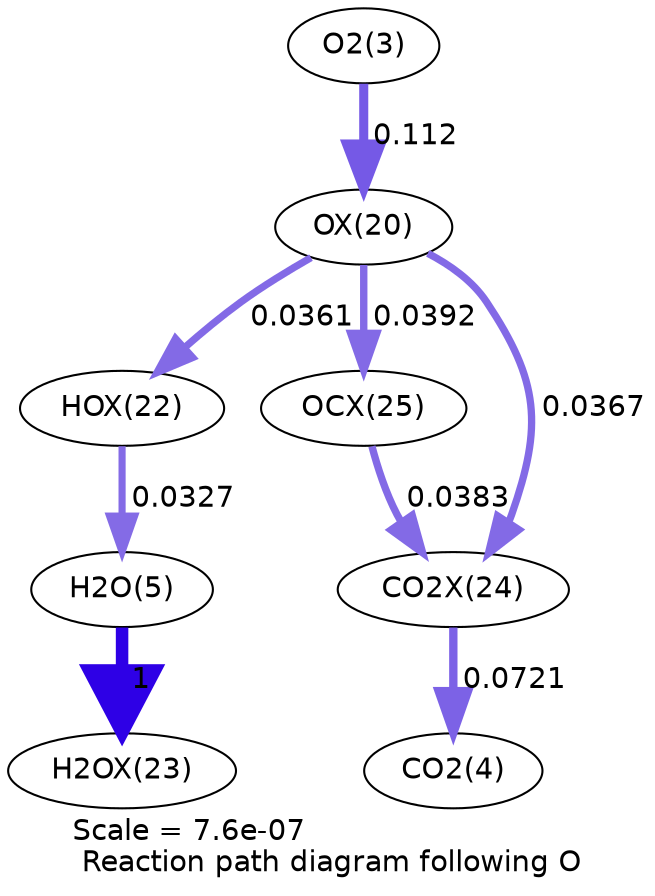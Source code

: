 digraph reaction_paths {
center=1;
s5 -> s23[fontname="Helvetica", penwidth=4.35, arrowsize=2.17, color="0.7, 0.612, 0.9"
, label=" 0.112"];
s23 -> s25[fontname="Helvetica", penwidth=3.49, arrowsize=1.75, color="0.7, 0.536, 0.9"
, label=" 0.0361"];
s23 -> s28[fontname="Helvetica", penwidth=3.55, arrowsize=1.78, color="0.7, 0.539, 0.9"
, label=" 0.0392"];
s23 -> s27[fontname="Helvetica", penwidth=3.51, arrowsize=1.75, color="0.7, 0.537, 0.9"
, label=" 0.0367"];
s25 -> s7[fontname="Helvetica", penwidth=3.42, arrowsize=1.71, color="0.7, 0.533, 0.9"
, label=" 0.0327"];
s7 -> s26[fontname="Helvetica", penwidth=6, arrowsize=3, color="0.7, 1.5, 0.9"
, label=" 1"];
s28 -> s27[fontname="Helvetica", penwidth=3.54, arrowsize=1.77, color="0.7, 0.538, 0.9"
, label=" 0.0383"];
s27 -> s6[fontname="Helvetica", penwidth=4.01, arrowsize=2.01, color="0.7, 0.572, 0.9"
, label=" 0.0721"];
s5 [ fontname="Helvetica", label="O2(3)"];
s6 [ fontname="Helvetica", label="CO2(4)"];
s7 [ fontname="Helvetica", label="H2O(5)"];
s23 [ fontname="Helvetica", label="OX(20)"];
s25 [ fontname="Helvetica", label="HOX(22)"];
s26 [ fontname="Helvetica", label="H2OX(23)"];
s27 [ fontname="Helvetica", label="CO2X(24)"];
s28 [ fontname="Helvetica", label="OCX(25)"];
 label = "Scale = 7.6e-07\l Reaction path diagram following O";
 fontname = "Helvetica";
}
